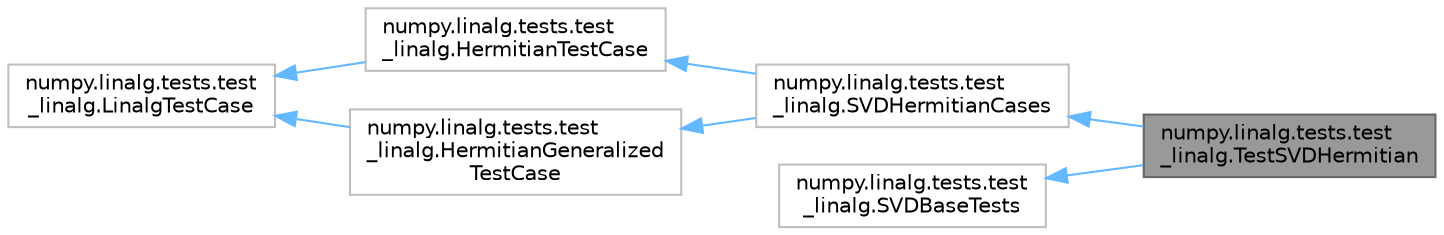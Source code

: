 digraph "numpy.linalg.tests.test_linalg.TestSVDHermitian"
{
 // LATEX_PDF_SIZE
  bgcolor="transparent";
  edge [fontname=Helvetica,fontsize=10,labelfontname=Helvetica,labelfontsize=10];
  node [fontname=Helvetica,fontsize=10,shape=box,height=0.2,width=0.4];
  rankdir="LR";
  Node1 [id="Node000001",label="numpy.linalg.tests.test\l_linalg.TestSVDHermitian",height=0.2,width=0.4,color="gray40", fillcolor="grey60", style="filled", fontcolor="black",tooltip=" "];
  Node2 -> Node1 [id="edge1_Node000001_Node000002",dir="back",color="steelblue1",style="solid",tooltip=" "];
  Node2 [id="Node000002",label="numpy.linalg.tests.test\l_linalg.SVDHermitianCases",height=0.2,width=0.4,color="grey75", fillcolor="white", style="filled",URL="$da/d93/classnumpy_1_1linalg_1_1tests_1_1test__linalg_1_1SVDHermitianCases.html",tooltip=" "];
  Node3 -> Node2 [id="edge2_Node000002_Node000003",dir="back",color="steelblue1",style="solid",tooltip=" "];
  Node3 [id="Node000003",label="numpy.linalg.tests.test\l_linalg.HermitianTestCase",height=0.2,width=0.4,color="grey75", fillcolor="white", style="filled",URL="$d5/df0/classnumpy_1_1linalg_1_1tests_1_1test__linalg_1_1HermitianTestCase.html",tooltip=" "];
  Node4 -> Node3 [id="edge3_Node000003_Node000004",dir="back",color="steelblue1",style="solid",tooltip=" "];
  Node4 [id="Node000004",label="numpy.linalg.tests.test\l_linalg.LinalgTestCase",height=0.2,width=0.4,color="grey75", fillcolor="white", style="filled",URL="$df/d23/classnumpy_1_1linalg_1_1tests_1_1test__linalg_1_1LinalgTestCase.html",tooltip=" "];
  Node5 -> Node2 [id="edge4_Node000002_Node000005",dir="back",color="steelblue1",style="solid",tooltip=" "];
  Node5 [id="Node000005",label="numpy.linalg.tests.test\l_linalg.HermitianGeneralized\lTestCase",height=0.2,width=0.4,color="grey75", fillcolor="white", style="filled",URL="$d4/d9c/classnumpy_1_1linalg_1_1tests_1_1test__linalg_1_1HermitianGeneralizedTestCase.html",tooltip=" "];
  Node4 -> Node5 [id="edge5_Node000005_Node000004",dir="back",color="steelblue1",style="solid",tooltip=" "];
  Node6 -> Node1 [id="edge6_Node000001_Node000006",dir="back",color="steelblue1",style="solid",tooltip=" "];
  Node6 [id="Node000006",label="numpy.linalg.tests.test\l_linalg.SVDBaseTests",height=0.2,width=0.4,color="grey75", fillcolor="white", style="filled",URL="$d2/d06/classnumpy_1_1linalg_1_1tests_1_1test__linalg_1_1SVDBaseTests.html",tooltip=" "];
}
